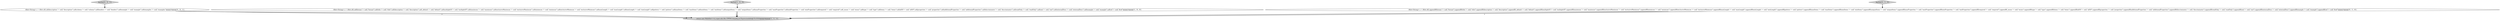 digraph {
0 [style = filled, label = "return new MultiSet<>(s,super.edu.fdu.CPPDG.tinypdg.pe.ExpressionInfo@15c1016)@@@4@@@['1', '1', '1']", fillcolor = lightgray, shape = ellipse image = "AAA0AAABBB1BBB"];
3 [style = filled, label = "keySet['0', '1', '0']", fillcolor = lightgray, shape = diamond image = "AAA0AAABBB2BBB"];
6 [style = filled, label = "keySet['0', '0', '1']", fillcolor = lightgray, shape = diamond image = "AAA0AAABBB3BBB"];
5 [style = filled, label = "ASet<String> s = ASet.of().aif(description != null,\"description\").aif(schema != null,\"schema\").aif(headers != null,\"headers\").aif(example != null,\"example\").aif(examples != null,\"examples\")@@@3@@@['0', '0', '1']", fillcolor = white, shape = ellipse image = "AAA0AAABBB3BBB"];
2 [style = filled, label = "ASet<String> s = ASet.of().aif(format != null,\"format\").aif(title != null,\"title\").aif(description != null,\"description\").aif(_default != null,\"default\").aif(multipleOf != null,\"multipleOf\").aif(maximum != null,\"maximum\").aif(exclusiveMaximum != null,\"exclusiveMaximum\").aif(minimum != null,\"minimum\").aif(exclusiveMinimum != null,\"exclusiveMinimum\").aif(maxLength != null,\"maxLength\").aif(minLength != null,\"minLength\").aif(pattern != null,\"pattern\").aif(maxItems != null,\"maxItems\").aif(minItems != null,\"minItems\").aif(uniqueItems != null,\"uniqueItems\").aif(maxProperties != null,\"maxProperties\").aif(minProperties != null,\"minProperties\").aif(required != null,\"required\").aif(_enum != null,\"enum\").aif(type != null,\"type\").aif(items != null,\"items\").aif(allOf != null,\"allOf\").aif(properties != null,\"properties\").aif(additionalProperties != null,\"additionalProperties\").aif(discriminator != null,\"discriminator\").aif(readOnly != null,\"readOnly\").aif(xml != null,\"xml\").aif(externalDocs != null,\"externalDocs\").aif(example != null,\"example\").aif(ref != null,\"$ref\")@@@3@@@['1', '0', '0']", fillcolor = white, shape = ellipse image = "AAA0AAABBB1BBB"];
1 [style = filled, label = "keySet['1', '0', '0']", fillcolor = lightgray, shape = diamond image = "AAA0AAABBB1BBB"];
4 [style = filled, label = "ASet<String> s = ASet.of().appendIf(format != null,\"format\").appendIf(title != null,\"title\").appendIf(description != null,\"description\").appendIf(_default != null,\"default\").appendIf(multipleOf != null,\"multipleOf\").appendIf(maximum != null,\"maximum\").appendIf(exclusiveMaximum != null,\"exclusiveMaximum\").appendIf(minimum != null,\"minimum\").appendIf(exclusiveMinimum != null,\"exclusiveMinimum\").appendIf(maxLength != null,\"maxLength\").appendIf(minLength != null,\"minLength\").appendIf(pattern != null,\"pattern\").appendIf(maxItems != null,\"maxItems\").appendIf(minItems != null,\"minItems\").appendIf(uniqueItems != null,\"uniqueItems\").appendIf(maxProperties != null,\"maxProperties\").appendIf(minProperties != null,\"minProperties\").appendIf(required != null,\"required\").appendIf(_enum != null,\"enum\").appendIf(type != null,\"type\").appendIf(items != null,\"items\").appendIf(allOf != null,\"allOf\").appendIf(properties != null,\"properties\").appendIf(additionalProperties != null,\"additionalProperties\").appendIf(discriminator != null,\"discriminator\").appendIf(readOnly != null,\"readOnly\").appendIf(xml != null,\"xml\").appendIf(externalDocs != null,\"externalDocs\").appendIf(example != null,\"example\").appendIf(ref != null,\"$ref\")@@@3@@@['0', '1', '0']", fillcolor = white, shape = ellipse image = "AAA0AAABBB2BBB"];
2->0 [style = solid, label="s"];
5->0 [style = solid, label="s"];
2->0 [style = bold, label=""];
5->0 [style = bold, label=""];
1->2 [style = bold, label=""];
3->4 [style = bold, label=""];
4->0 [style = bold, label=""];
6->5 [style = bold, label=""];
4->0 [style = solid, label="s"];
}
